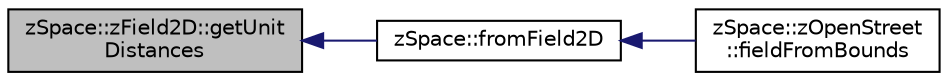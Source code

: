 digraph "zSpace::zField2D::getUnitDistances"
{
  edge [fontname="Helvetica",fontsize="10",labelfontname="Helvetica",labelfontsize="10"];
  node [fontname="Helvetica",fontsize="10",shape=record];
  rankdir="LR";
  Node61 [label="zSpace::zField2D::getUnit\lDistances",height=0.2,width=0.4,color="black", fillcolor="grey75", style="filled", fontcolor="black"];
  Node61 -> Node62 [dir="back",color="midnightblue",fontsize="10",style="solid",fontname="Helvetica"];
  Node62 [label="zSpace::fromField2D",height=0.2,width=0.4,color="black", fillcolor="white", style="filled",URL="$group__z_scalar_field2_d_utilities.html#ga963ebae1f0956162a52d4d78639a5802",tooltip="This method creates a mesh from the input scalar field. "];
  Node62 -> Node63 [dir="back",color="midnightblue",fontsize="10",style="solid",fontname="Helvetica"];
  Node63 [label="zSpace::zOpenStreet\l::fieldFromBounds",height=0.2,width=0.4,color="black", fillcolor="white", style="filled",URL="$classz_space_1_1z_open_street.html#afbc7adca0c9d2ee4635de29baba0b5b5",tooltip="This method computes the scalar field from the bounds and input resolution. It also computes the fiel..."];
}
